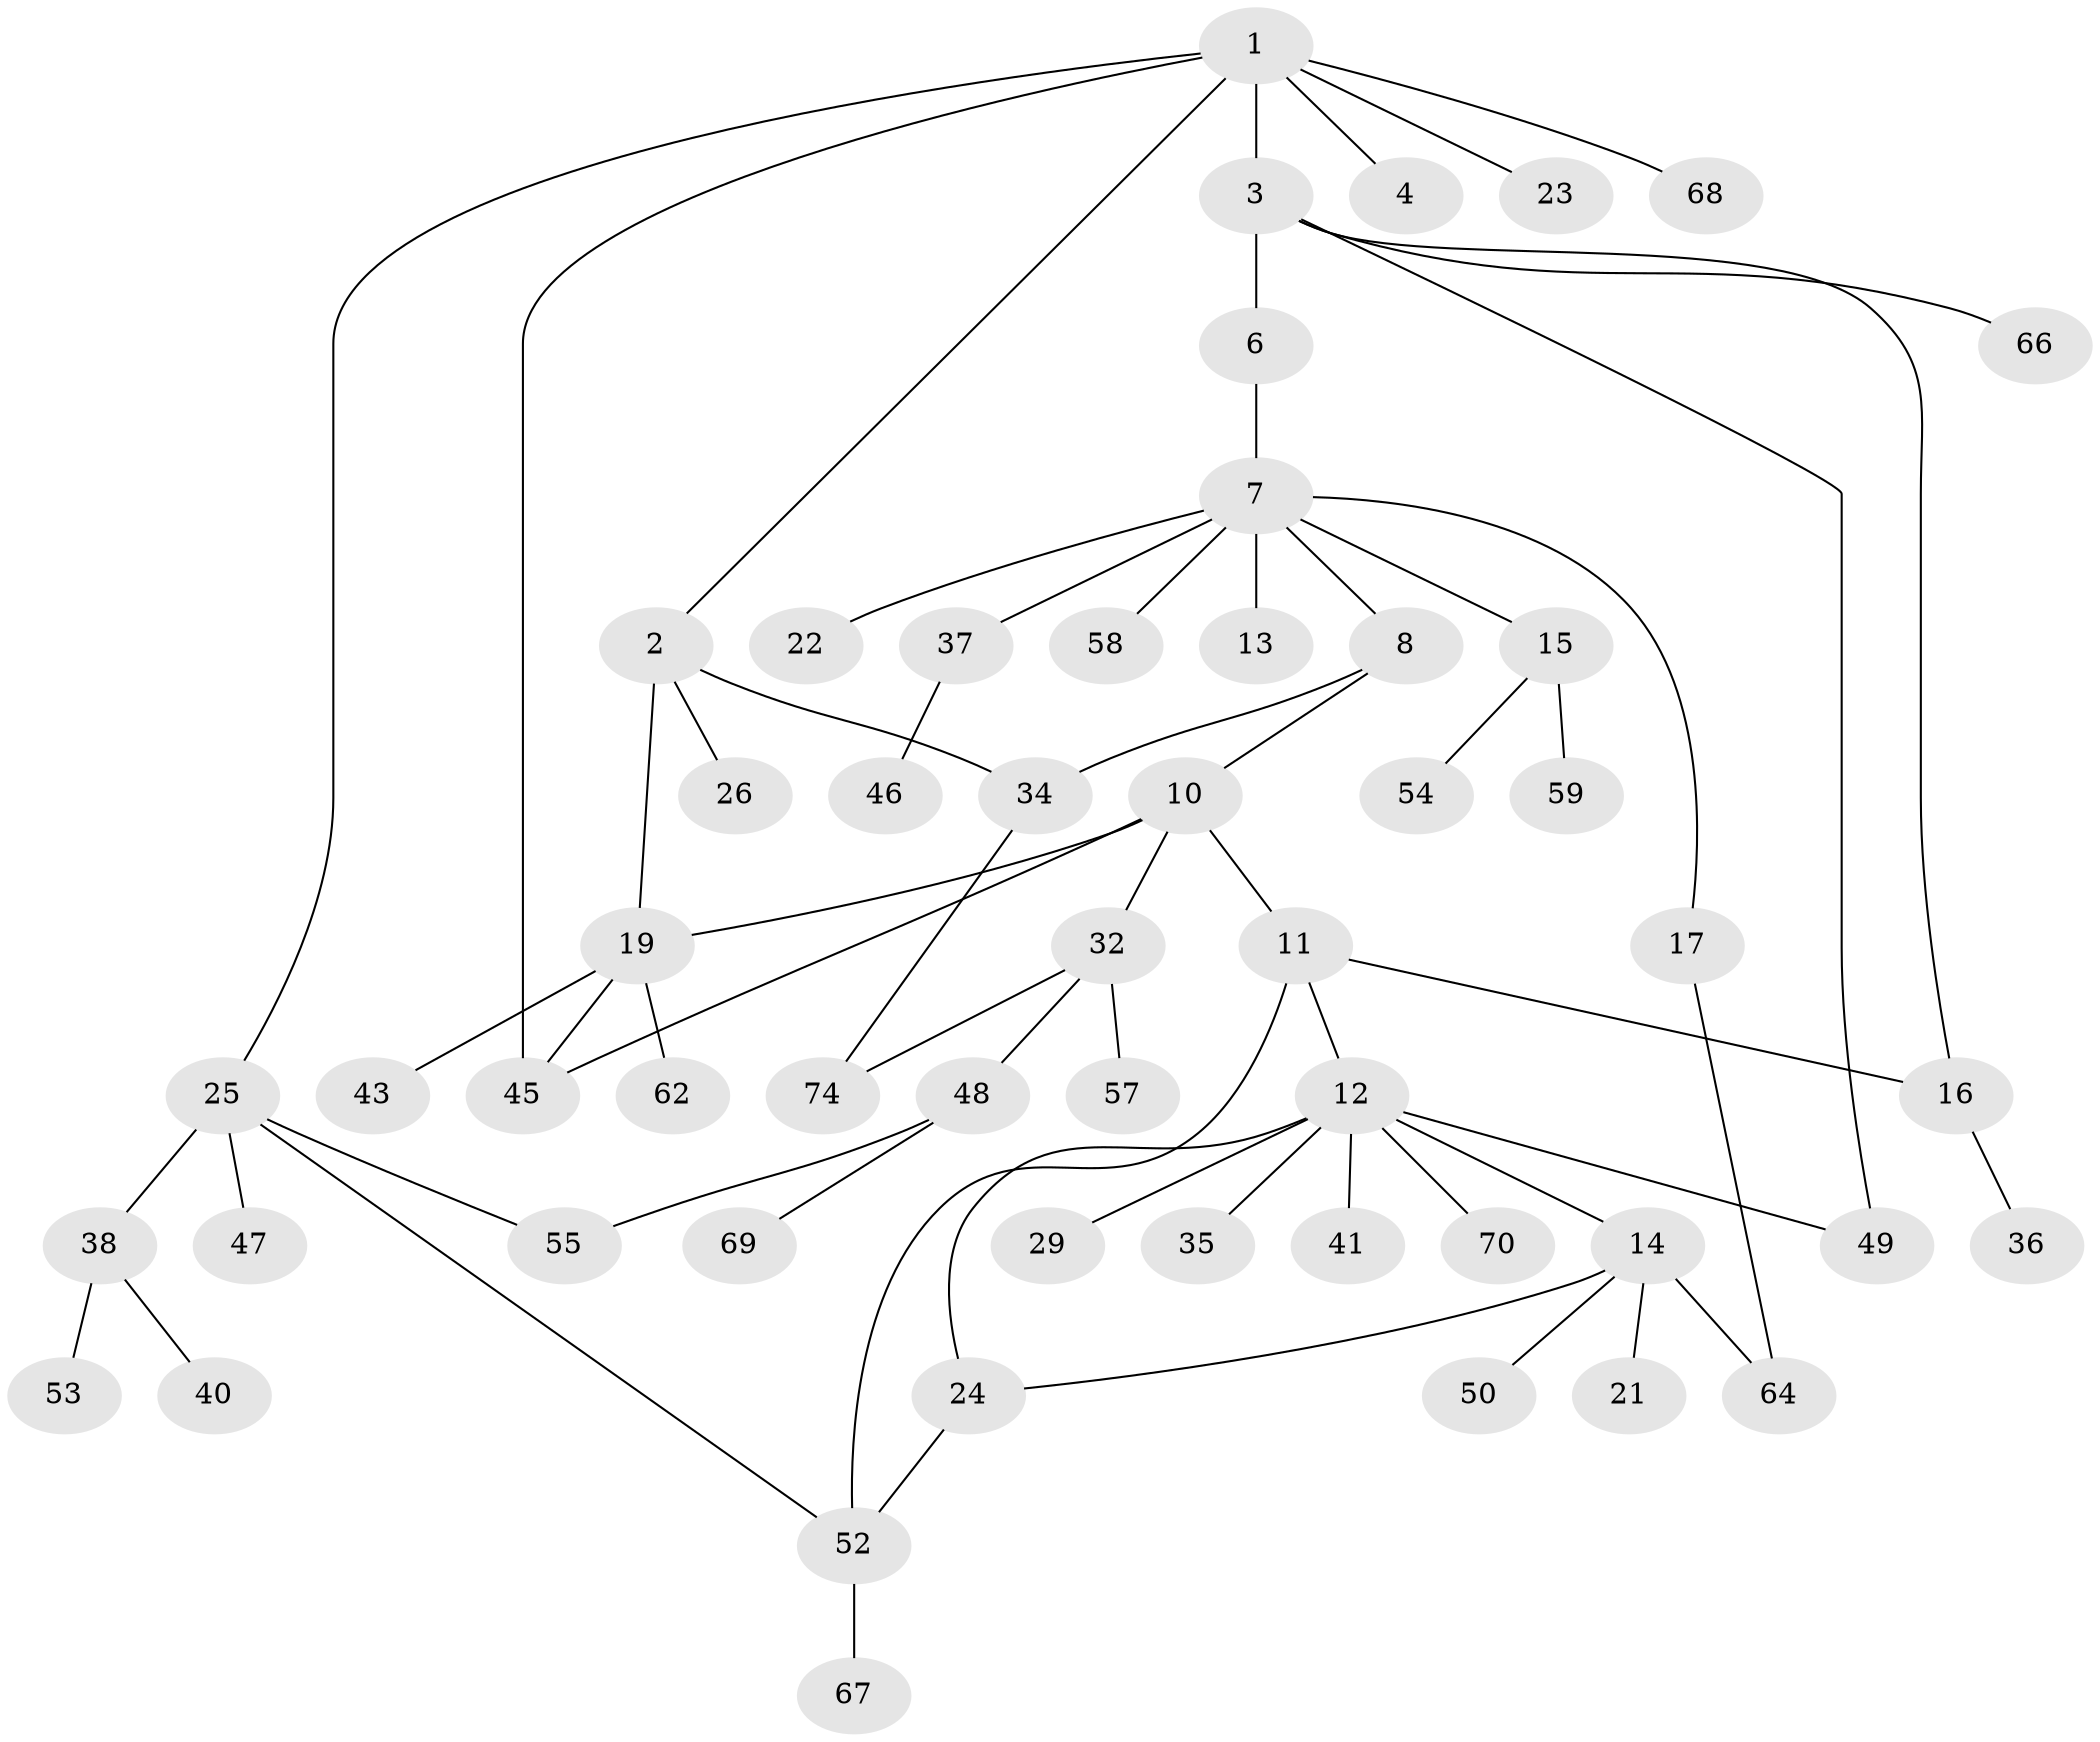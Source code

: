 // original degree distribution, {8: 0.013333333333333334, 4: 0.10666666666666667, 5: 0.08, 1: 0.4, 2: 0.28, 6: 0.013333333333333334, 3: 0.10666666666666667}
// Generated by graph-tools (version 1.1) at 2025/10/02/27/25 16:10:51]
// undirected, 53 vertices, 64 edges
graph export_dot {
graph [start="1"]
  node [color=gray90,style=filled];
  1 [super="+20"];
  2 [super="+5"];
  3 [super="+51"];
  4;
  6;
  7 [super="+9"];
  8 [super="+28"];
  10 [super="+42"];
  11 [super="+71"];
  12 [super="+27"];
  13;
  14 [super="+18"];
  15 [super="+30"];
  16;
  17;
  19 [super="+31"];
  21;
  22;
  23;
  24;
  25 [super="+33"];
  26;
  29;
  32 [super="+61"];
  34;
  35;
  36;
  37 [super="+44"];
  38 [super="+39"];
  40;
  41;
  43;
  45 [super="+60"];
  46 [super="+56"];
  47 [super="+65"];
  48 [super="+75"];
  49 [super="+72"];
  50;
  52 [super="+63"];
  53;
  54;
  55;
  57;
  58;
  59;
  62;
  64;
  66;
  67;
  68 [super="+73"];
  69;
  70;
  74;
  1 -- 2;
  1 -- 3;
  1 -- 4;
  1 -- 23;
  1 -- 25;
  1 -- 45;
  1 -- 68;
  2 -- 19;
  2 -- 26;
  2 -- 34;
  3 -- 6;
  3 -- 66;
  3 -- 16;
  3 -- 49;
  6 -- 7;
  7 -- 8;
  7 -- 15;
  7 -- 22;
  7 -- 58;
  7 -- 17;
  7 -- 13;
  7 -- 37;
  8 -- 10;
  8 -- 34;
  10 -- 11;
  10 -- 32;
  10 -- 45;
  10 -- 19;
  11 -- 12;
  11 -- 16;
  11 -- 52;
  12 -- 14;
  12 -- 24;
  12 -- 70;
  12 -- 49;
  12 -- 35;
  12 -- 41;
  12 -- 29;
  14 -- 21;
  14 -- 24;
  14 -- 64;
  14 -- 50;
  15 -- 54;
  15 -- 59;
  16 -- 36;
  17 -- 64;
  19 -- 43;
  19 -- 62;
  19 -- 45;
  24 -- 52;
  25 -- 55;
  25 -- 52;
  25 -- 38;
  25 -- 47;
  32 -- 48;
  32 -- 57;
  32 -- 74;
  34 -- 74;
  37 -- 46;
  38 -- 40;
  38 -- 53;
  48 -- 69;
  48 -- 55;
  52 -- 67;
}
